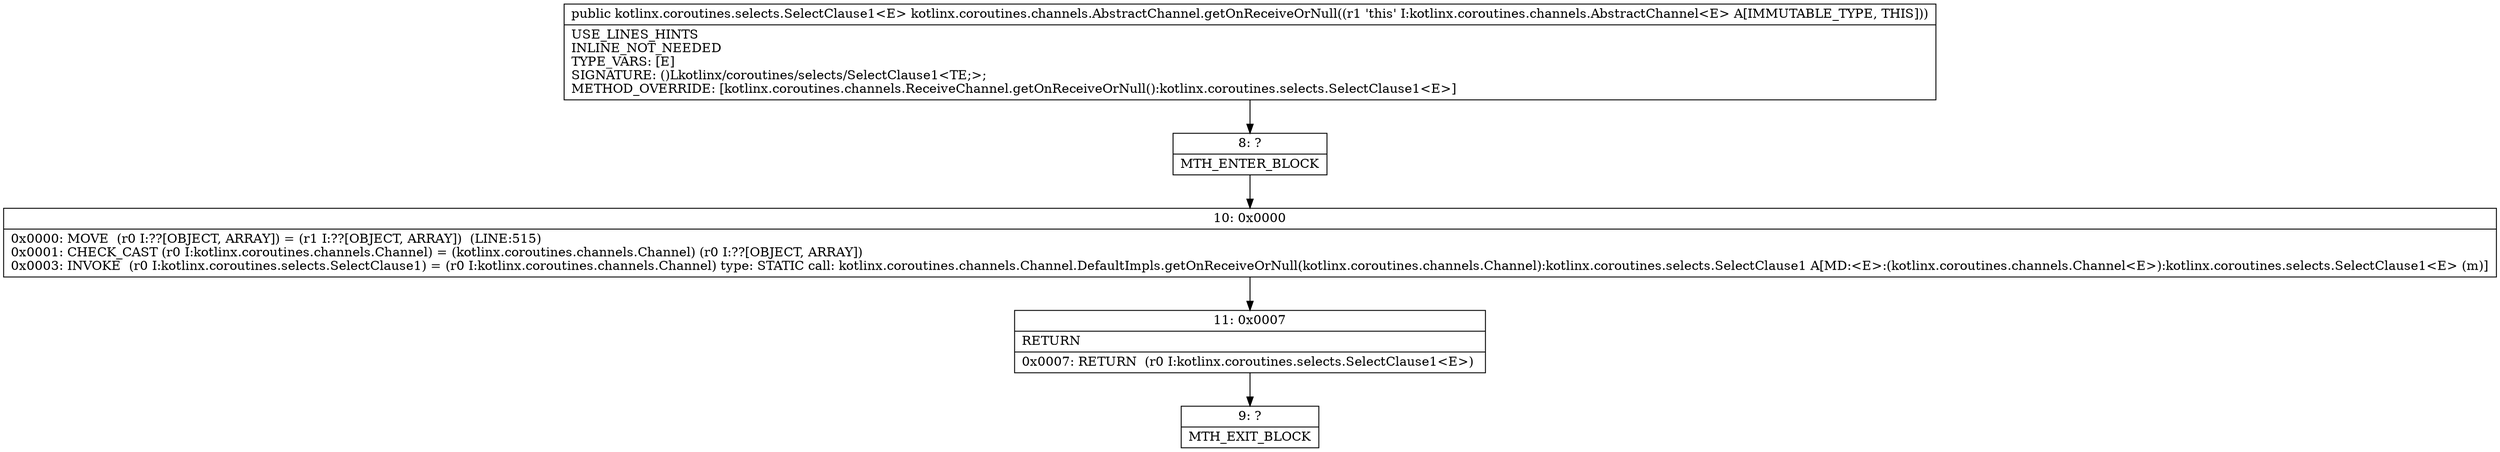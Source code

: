 digraph "CFG forkotlinx.coroutines.channels.AbstractChannel.getOnReceiveOrNull()Lkotlinx\/coroutines\/selects\/SelectClause1;" {
Node_8 [shape=record,label="{8\:\ ?|MTH_ENTER_BLOCK\l}"];
Node_10 [shape=record,label="{10\:\ 0x0000|0x0000: MOVE  (r0 I:??[OBJECT, ARRAY]) = (r1 I:??[OBJECT, ARRAY])  (LINE:515)\l0x0001: CHECK_CAST (r0 I:kotlinx.coroutines.channels.Channel) = (kotlinx.coroutines.channels.Channel) (r0 I:??[OBJECT, ARRAY]) \l0x0003: INVOKE  (r0 I:kotlinx.coroutines.selects.SelectClause1) = (r0 I:kotlinx.coroutines.channels.Channel) type: STATIC call: kotlinx.coroutines.channels.Channel.DefaultImpls.getOnReceiveOrNull(kotlinx.coroutines.channels.Channel):kotlinx.coroutines.selects.SelectClause1 A[MD:\<E\>:(kotlinx.coroutines.channels.Channel\<E\>):kotlinx.coroutines.selects.SelectClause1\<E\> (m)]\l}"];
Node_11 [shape=record,label="{11\:\ 0x0007|RETURN\l|0x0007: RETURN  (r0 I:kotlinx.coroutines.selects.SelectClause1\<E\>) \l}"];
Node_9 [shape=record,label="{9\:\ ?|MTH_EXIT_BLOCK\l}"];
MethodNode[shape=record,label="{public kotlinx.coroutines.selects.SelectClause1\<E\> kotlinx.coroutines.channels.AbstractChannel.getOnReceiveOrNull((r1 'this' I:kotlinx.coroutines.channels.AbstractChannel\<E\> A[IMMUTABLE_TYPE, THIS]))  | USE_LINES_HINTS\lINLINE_NOT_NEEDED\lTYPE_VARS: [E]\lSIGNATURE: ()Lkotlinx\/coroutines\/selects\/SelectClause1\<TE;\>;\lMETHOD_OVERRIDE: [kotlinx.coroutines.channels.ReceiveChannel.getOnReceiveOrNull():kotlinx.coroutines.selects.SelectClause1\<E\>]\l}"];
MethodNode -> Node_8;Node_8 -> Node_10;
Node_10 -> Node_11;
Node_11 -> Node_9;
}

